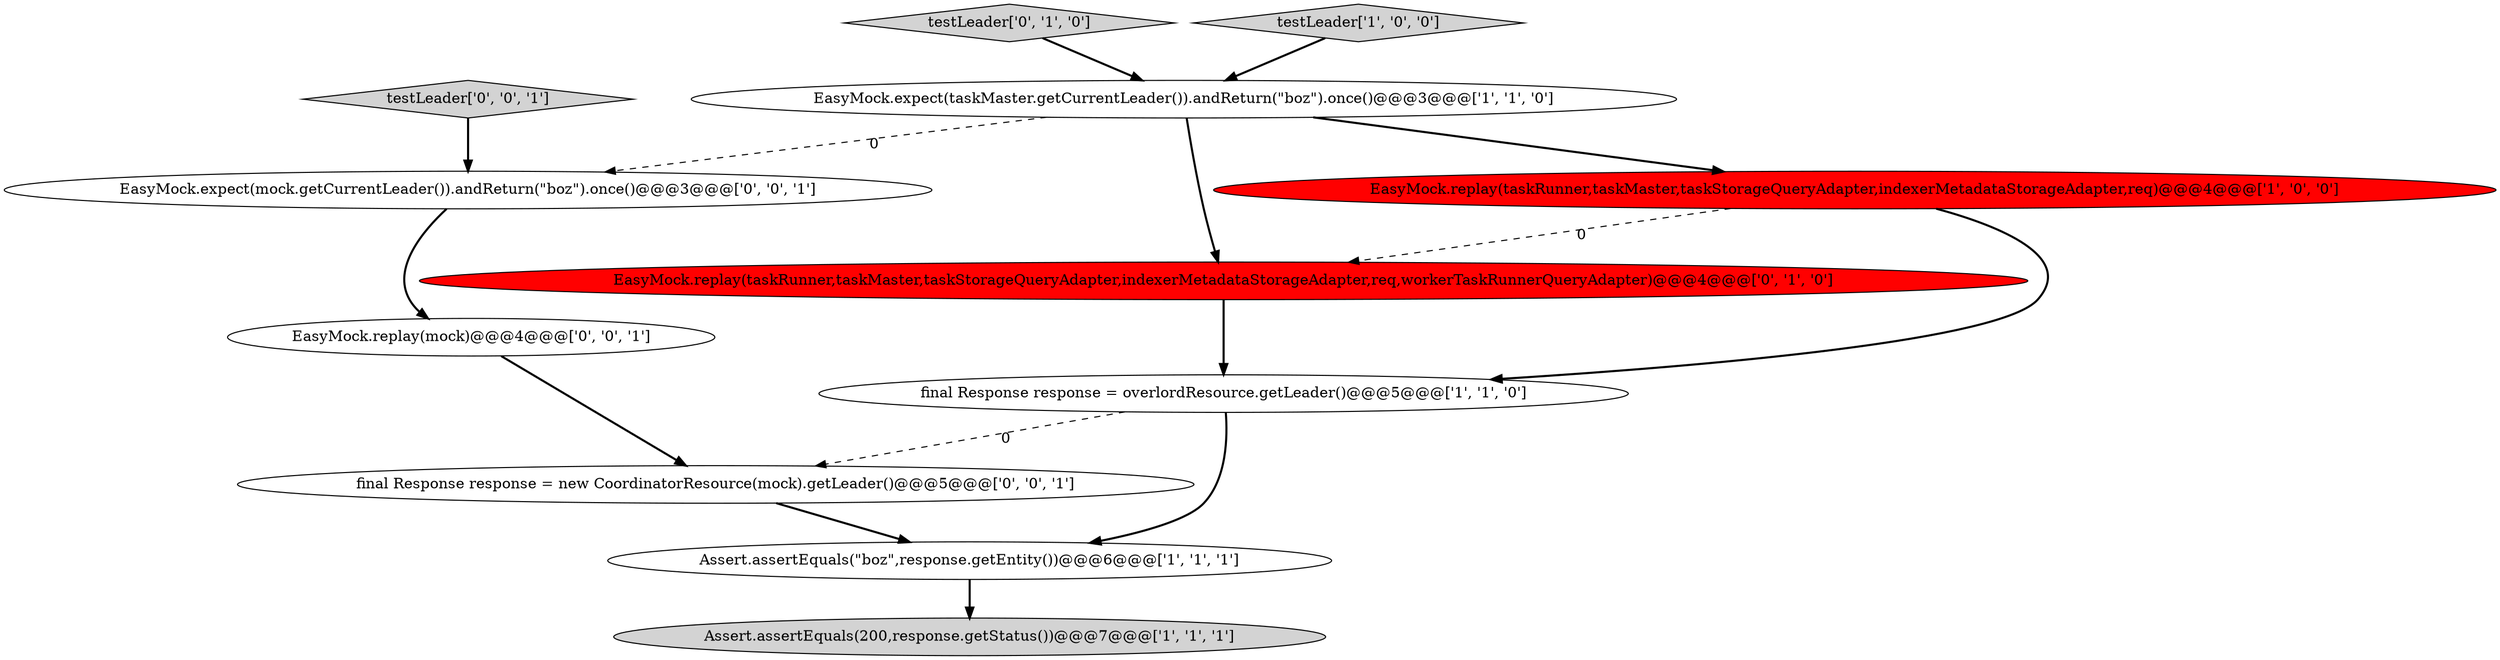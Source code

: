 digraph {
9 [style = filled, label = "EasyMock.replay(mock)@@@4@@@['0', '0', '1']", fillcolor = white, shape = ellipse image = "AAA0AAABBB3BBB"];
7 [style = filled, label = "EasyMock.replay(taskRunner,taskMaster,taskStorageQueryAdapter,indexerMetadataStorageAdapter,req,workerTaskRunnerQueryAdapter)@@@4@@@['0', '1', '0']", fillcolor = red, shape = ellipse image = "AAA1AAABBB2BBB"];
3 [style = filled, label = "final Response response = overlordResource.getLeader()@@@5@@@['1', '1', '0']", fillcolor = white, shape = ellipse image = "AAA0AAABBB1BBB"];
11 [style = filled, label = "testLeader['0', '0', '1']", fillcolor = lightgray, shape = diamond image = "AAA0AAABBB3BBB"];
1 [style = filled, label = "Assert.assertEquals(200,response.getStatus())@@@7@@@['1', '1', '1']", fillcolor = lightgray, shape = ellipse image = "AAA0AAABBB1BBB"];
6 [style = filled, label = "testLeader['0', '1', '0']", fillcolor = lightgray, shape = diamond image = "AAA0AAABBB2BBB"];
4 [style = filled, label = "Assert.assertEquals(\"boz\",response.getEntity())@@@6@@@['1', '1', '1']", fillcolor = white, shape = ellipse image = "AAA0AAABBB1BBB"];
8 [style = filled, label = "EasyMock.expect(mock.getCurrentLeader()).andReturn(\"boz\").once()@@@3@@@['0', '0', '1']", fillcolor = white, shape = ellipse image = "AAA0AAABBB3BBB"];
0 [style = filled, label = "EasyMock.replay(taskRunner,taskMaster,taskStorageQueryAdapter,indexerMetadataStorageAdapter,req)@@@4@@@['1', '0', '0']", fillcolor = red, shape = ellipse image = "AAA1AAABBB1BBB"];
2 [style = filled, label = "EasyMock.expect(taskMaster.getCurrentLeader()).andReturn(\"boz\").once()@@@3@@@['1', '1', '0']", fillcolor = white, shape = ellipse image = "AAA0AAABBB1BBB"];
10 [style = filled, label = "final Response response = new CoordinatorResource(mock).getLeader()@@@5@@@['0', '0', '1']", fillcolor = white, shape = ellipse image = "AAA0AAABBB3BBB"];
5 [style = filled, label = "testLeader['1', '0', '0']", fillcolor = lightgray, shape = diamond image = "AAA0AAABBB1BBB"];
0->3 [style = bold, label=""];
11->8 [style = bold, label=""];
5->2 [style = bold, label=""];
4->1 [style = bold, label=""];
2->0 [style = bold, label=""];
3->10 [style = dashed, label="0"];
2->7 [style = bold, label=""];
9->10 [style = bold, label=""];
0->7 [style = dashed, label="0"];
2->8 [style = dashed, label="0"];
3->4 [style = bold, label=""];
7->3 [style = bold, label=""];
8->9 [style = bold, label=""];
6->2 [style = bold, label=""];
10->4 [style = bold, label=""];
}
